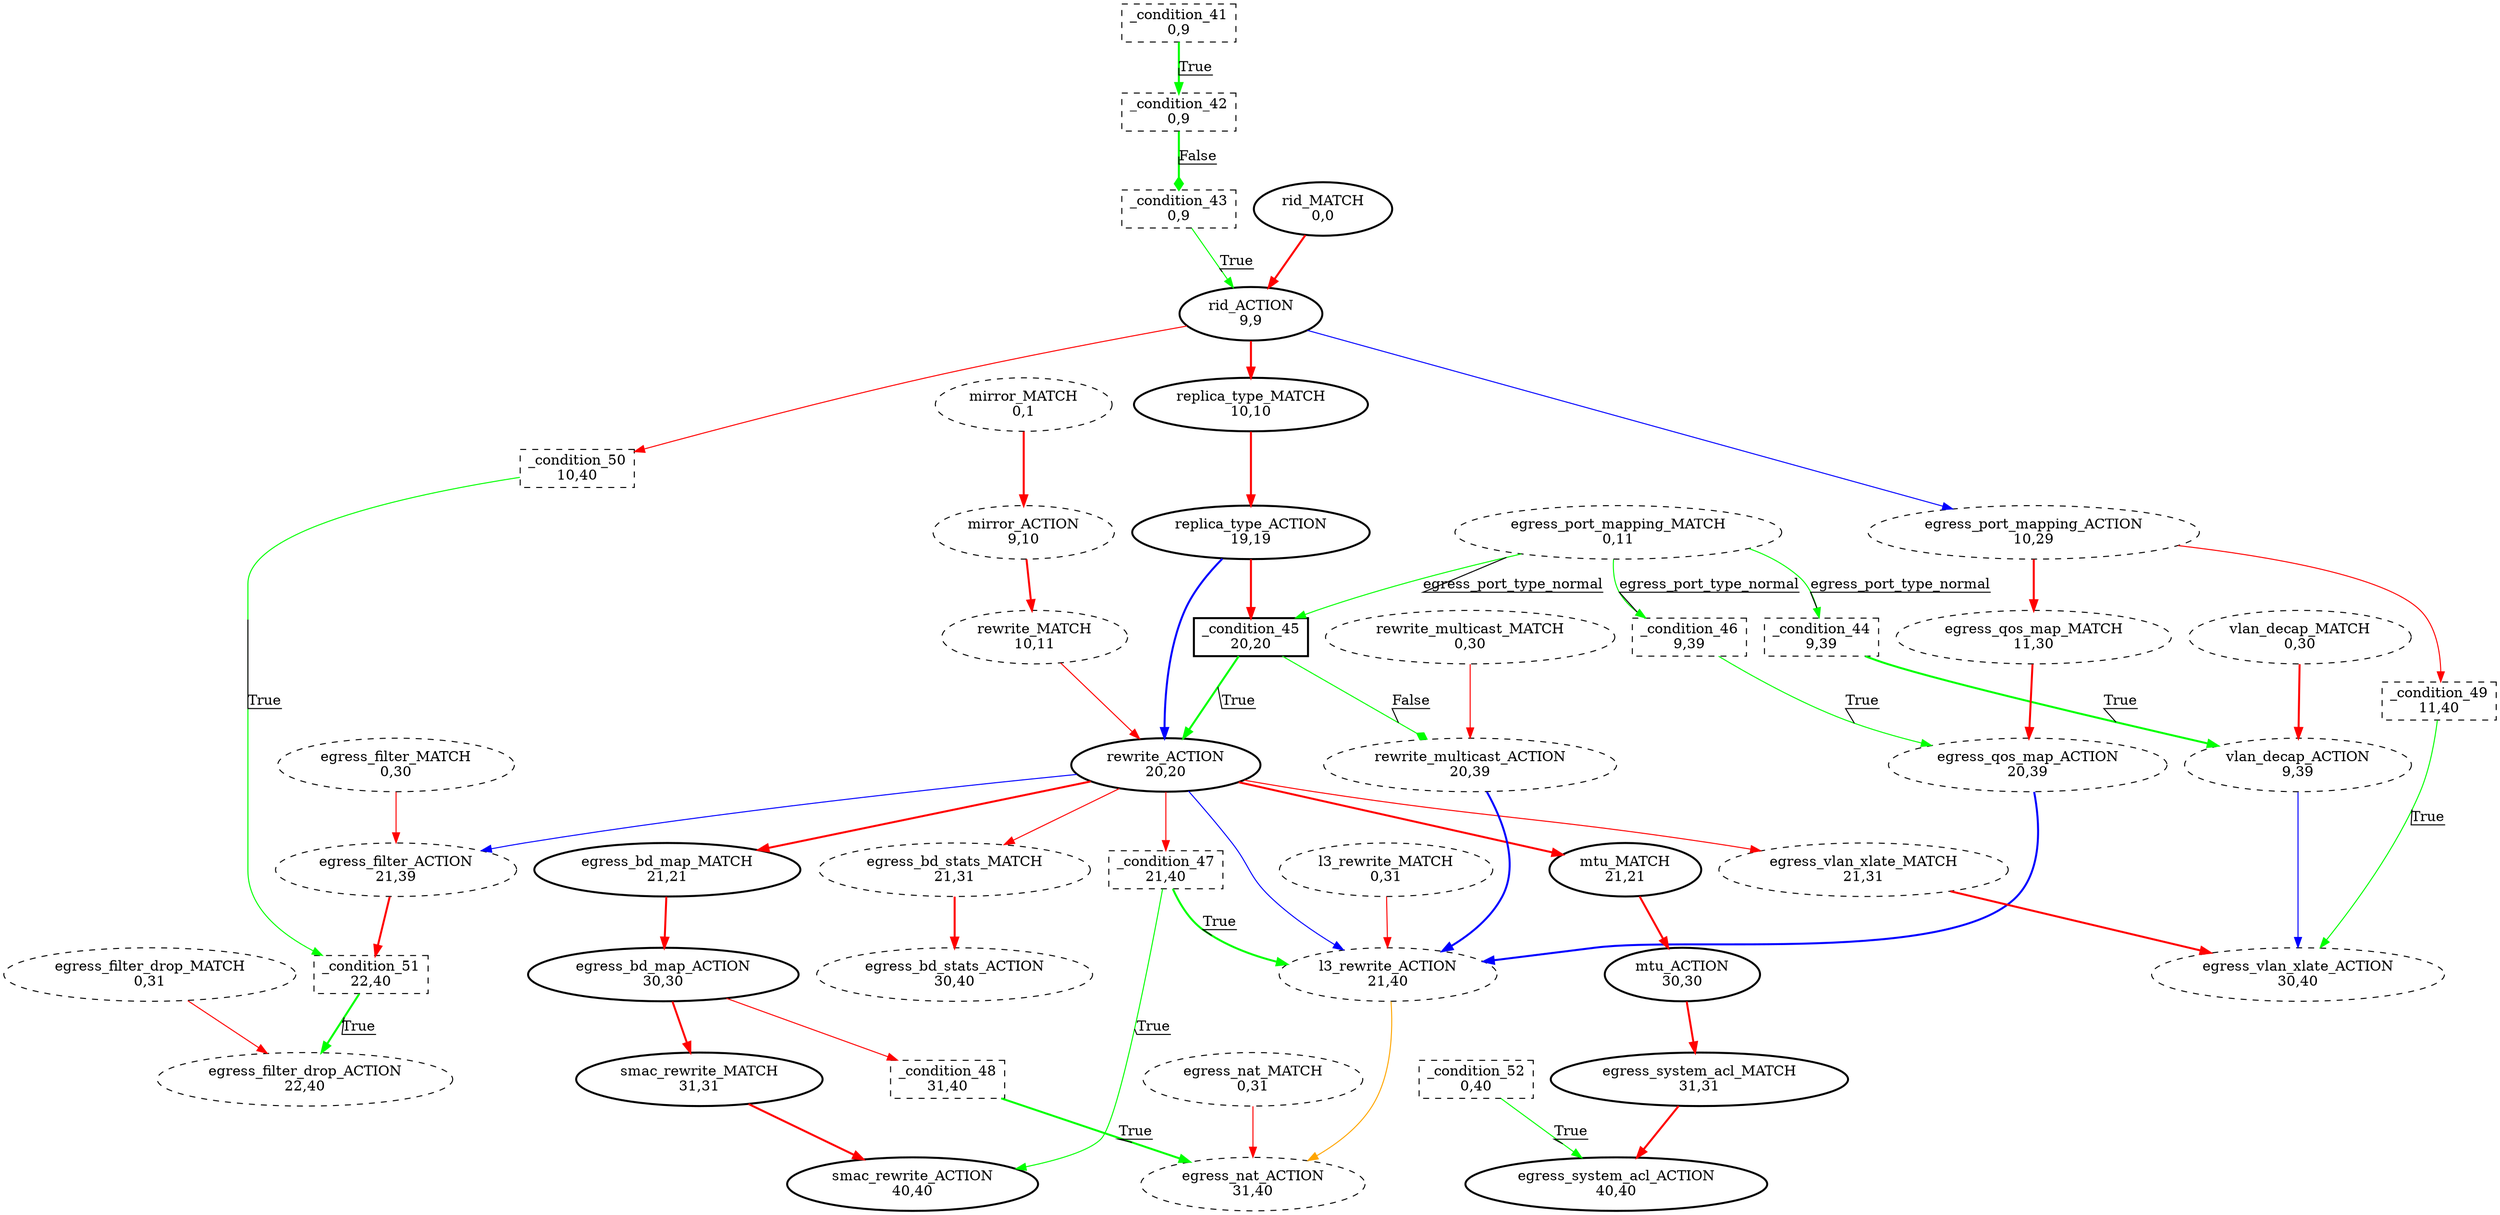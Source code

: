 digraph egress {
_condition_41 [ shape=box label="_condition_41\n0,9" style=dashed];
_condition_42 [ shape=box label="_condition_42\n0,9" style=dashed];
_condition_43 [ shape=box label="_condition_43\n0,9" style=dashed];
_condition_44 [ shape=box label="_condition_44\n9,39" style=dashed];
_condition_45 [ shape=box label="_condition_45\n20,20" style=bold];
_condition_46 [ shape=box label="_condition_46\n9,39" style=dashed];
_condition_47 [ shape=box label="_condition_47\n21,40" style=dashed];
_condition_48 [ shape=box label="_condition_48\n31,40" style=dashed];
_condition_49 [ shape=box label="_condition_49\n11,40" style=dashed];
_condition_50 [ shape=box label="_condition_50\n10,40" style=dashed];
_condition_51 [ shape=box label="_condition_51\n22,40" style=dashed];
_condition_52 [ shape=box label="_condition_52\n0,40" style=dashed];
egress_bd_map_ACTION [ label="egress_bd_map_ACTION\n30,30" style=bold];
egress_bd_map_MATCH [ label="egress_bd_map_MATCH\n21,21" style=bold];
egress_bd_stats_ACTION [ label="egress_bd_stats_ACTION\n30,40" style=dashed];
egress_bd_stats_MATCH [ label="egress_bd_stats_MATCH\n21,31" style=dashed];
egress_filter_ACTION [ label="egress_filter_ACTION\n21,39" style=dashed];
egress_filter_MATCH [ label="egress_filter_MATCH\n0,30" style=dashed];
egress_filter_drop_ACTION [ label="egress_filter_drop_ACTION\n22,40" style=dashed];
egress_filter_drop_MATCH [ label="egress_filter_drop_MATCH\n0,31" style=dashed];
egress_nat_ACTION [ label="egress_nat_ACTION\n31,40" style=dashed];
egress_nat_MATCH [ label="egress_nat_MATCH\n0,31" style=dashed];
egress_port_mapping_ACTION [ label="egress_port_mapping_ACTION\n10,29" style=dashed];
egress_port_mapping_MATCH [ label="egress_port_mapping_MATCH\n0,11" style=dashed];
egress_qos_map_ACTION [ label="egress_qos_map_ACTION\n20,39" style=dashed];
egress_qos_map_MATCH [ label="egress_qos_map_MATCH\n11,30" style=dashed];
egress_system_acl_ACTION [ label="egress_system_acl_ACTION\n40,40" style=bold];
egress_system_acl_MATCH [ label="egress_system_acl_MATCH\n31,31" style=bold];
egress_vlan_xlate_ACTION [ label="egress_vlan_xlate_ACTION\n30,40" style=dashed];
egress_vlan_xlate_MATCH [ label="egress_vlan_xlate_MATCH\n21,31" style=dashed];
l3_rewrite_ACTION [ label="l3_rewrite_ACTION\n21,40" style=dashed];
l3_rewrite_MATCH [ label="l3_rewrite_MATCH\n0,31" style=dashed];
mirror_ACTION [ label="mirror_ACTION\n9,10" style=dashed];
mirror_MATCH [ label="mirror_MATCH\n0,1" style=dashed];
mtu_ACTION [ label="mtu_ACTION\n30,30" style=bold];
mtu_MATCH [ label="mtu_MATCH\n21,21" style=bold];
replica_type_ACTION [ label="replica_type_ACTION\n19,19" style=bold];
replica_type_MATCH [ label="replica_type_MATCH\n10,10" style=bold];
rewrite_ACTION [ label="rewrite_ACTION\n20,20" style=bold];
rewrite_MATCH [ label="rewrite_MATCH\n10,11" style=dashed];
rewrite_multicast_ACTION [ label="rewrite_multicast_ACTION\n20,39" style=dashed];
rewrite_multicast_MATCH [ label="rewrite_multicast_MATCH\n0,30" style=dashed];
rid_ACTION [ label="rid_ACTION\n9,9" style=bold];
rid_MATCH [ label="rid_MATCH\n0,0" style=bold];
smac_rewrite_ACTION [ label="smac_rewrite_ACTION\n40,40" style=bold];
smac_rewrite_MATCH [ label="smac_rewrite_MATCH\n31,31" style=bold];
vlan_decap_ACTION [ label="vlan_decap_ACTION\n9,39" style=dashed];
vlan_decap_MATCH [ label="vlan_decap_MATCH\n0,30" style=dashed];
_condition_41 -> _condition_42 [color=green label="True" decorate=true  style=bold];
_condition_42 -> _condition_43 [color=green label="False" decorate=true  arrowhead = diamond style=bold];
_condition_43 -> rid_ACTION [color=green label="True" decorate=true ];
_condition_44 -> vlan_decap_ACTION [color=green label="True" decorate=true  style=bold];
_condition_45 -> rewrite_ACTION [color=green label="True" decorate=true  style=bold];
_condition_45 -> rewrite_multicast_ACTION [color=green label="False" decorate=true  arrowhead = diamond];
_condition_46 -> egress_qos_map_ACTION [color=green label="True" decorate=true ];
_condition_47 -> l3_rewrite_ACTION [color=green label="True" decorate=true  style=bold];
_condition_47 -> smac_rewrite_ACTION [color=green label="True" decorate=true ];
_condition_48 -> egress_nat_ACTION [color=green label="True" decorate=true  style=bold];
_condition_49 -> egress_vlan_xlate_ACTION [color=green label="True" decorate=true ];
_condition_50 -> _condition_51 [color=green label="True" decorate=true ];
_condition_51 -> egress_filter_drop_ACTION [color=green label="True" decorate=true  style=bold];
_condition_52 -> egress_system_acl_ACTION [color=green label="True" decorate=true ];
egress_bd_map_ACTION -> _condition_48 [color=red ];
egress_bd_map_ACTION -> smac_rewrite_MATCH [color=red  style=bold];
egress_bd_map_MATCH -> egress_bd_map_ACTION [color=red  style=bold];
egress_bd_stats_MATCH -> egress_bd_stats_ACTION [color=red  style=bold];
egress_filter_ACTION -> _condition_51 [color=red  style=bold];
egress_filter_MATCH -> egress_filter_ACTION [color=red ];
egress_filter_drop_MATCH -> egress_filter_drop_ACTION [color=red ];
egress_nat_MATCH -> egress_nat_ACTION [color=red ];
egress_port_mapping_ACTION -> _condition_49 [color=red ];
egress_port_mapping_ACTION -> egress_qos_map_MATCH [color=red  style=bold];
egress_port_mapping_MATCH -> _condition_44 [color=green label="egress_port_type_normal" decorate=true ];
egress_port_mapping_MATCH -> _condition_45 [color=green label="egress_port_type_normal" decorate=true ];
egress_port_mapping_MATCH -> _condition_46 [color=green label="egress_port_type_normal" decorate=true ];
egress_qos_map_ACTION -> l3_rewrite_ACTION [color=blue  style=bold];
egress_qos_map_MATCH -> egress_qos_map_ACTION [color=red  style=bold];
egress_system_acl_MATCH -> egress_system_acl_ACTION [color=red  style=bold];
egress_vlan_xlate_MATCH -> egress_vlan_xlate_ACTION [color=red  style=bold];
l3_rewrite_ACTION -> egress_nat_ACTION [color=orange ];
l3_rewrite_MATCH -> l3_rewrite_ACTION [color=red ];
mirror_ACTION -> rewrite_MATCH [color=red  style=bold];
mirror_MATCH -> mirror_ACTION [color=red  style=bold];
mtu_ACTION -> egress_system_acl_MATCH [color=red  style=bold];
mtu_MATCH -> mtu_ACTION [color=red  style=bold];
replica_type_ACTION -> _condition_45 [color=red  style=bold];
replica_type_ACTION -> rewrite_ACTION [color=blue  style=bold];
replica_type_MATCH -> replica_type_ACTION [color=red  style=bold];
rewrite_ACTION -> _condition_47 [color=red ];
rewrite_ACTION -> egress_bd_map_MATCH [color=red  style=bold];
rewrite_ACTION -> egress_bd_stats_MATCH [color=red ];
rewrite_ACTION -> egress_filter_ACTION [color=blue ];
rewrite_ACTION -> egress_vlan_xlate_MATCH [color=red ];
rewrite_ACTION -> l3_rewrite_ACTION [color=blue ];
rewrite_ACTION -> mtu_MATCH [color=red  style=bold];
rewrite_MATCH -> rewrite_ACTION [color=red ];
rewrite_multicast_ACTION -> l3_rewrite_ACTION [color=blue  style=bold];
rewrite_multicast_MATCH -> rewrite_multicast_ACTION [color=red ];
rid_ACTION -> _condition_50 [color=red ];
rid_ACTION -> egress_port_mapping_ACTION [color=blue ];
rid_ACTION -> replica_type_MATCH [color=red  style=bold];
rid_MATCH -> rid_ACTION [color=red  style=bold];
smac_rewrite_MATCH -> smac_rewrite_ACTION [color=red  style=bold];
vlan_decap_ACTION -> egress_vlan_xlate_ACTION [color=blue ];
vlan_decap_MATCH -> vlan_decap_ACTION [color=red  style=bold];
}
